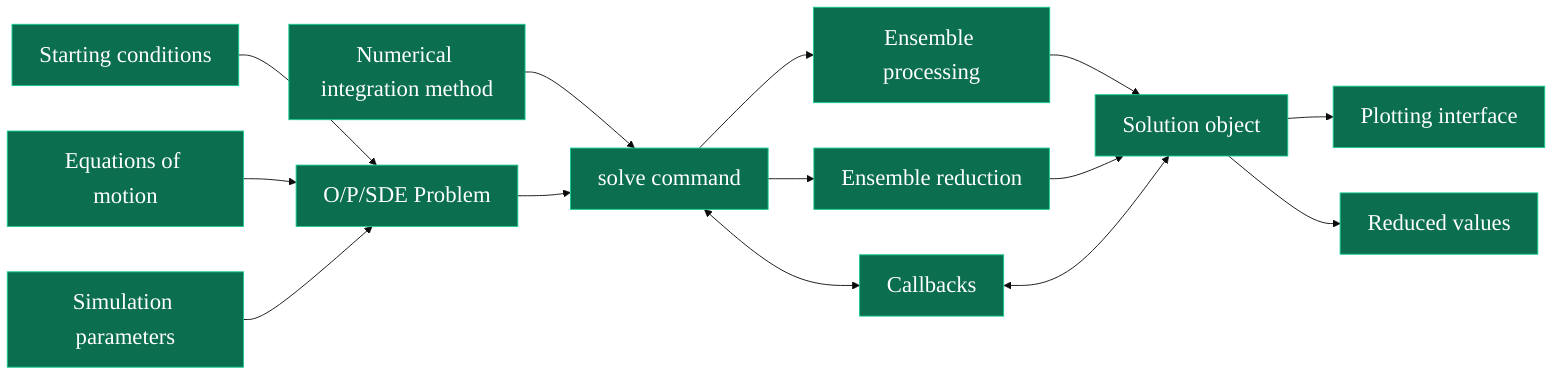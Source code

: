 %%{
    init: {
        'theme': 'base', 
        'themeVariables': { 
            'fontSize': '25px',
            'primaryColor': '#0B6E4F',
            'primaryBorderColor': '#14cb92',
            'primaryTextColor': '#fff',
            'fontFamily': 'Lexend'
        }
    }
}%%

graph LR
    I[Starting conditions] --> P[O/P/SDE Problem]
    F[Equations of motion] --> P
    SP[Simulation parameters] --> P
    K[Numerical integration method] --> s[solve command]
    P --> s
    s --> M[Ensemble processing] --> S
    s --> R[Ensemble reduction] --> S[Solution object]
    s <--> C[Callbacks] <--> S
    S --> O[Plotting interface]
    S --> OA[Reduced values]